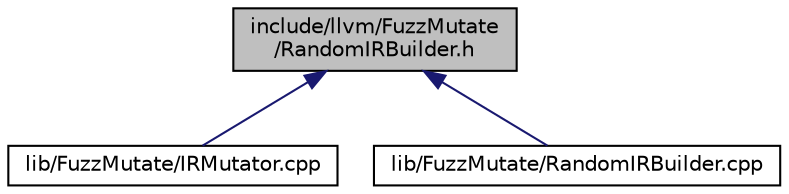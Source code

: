 digraph "include/llvm/FuzzMutate/RandomIRBuilder.h"
{
 // LATEX_PDF_SIZE
  bgcolor="transparent";
  edge [fontname="Helvetica",fontsize="10",labelfontname="Helvetica",labelfontsize="10"];
  node [fontname="Helvetica",fontsize="10",shape="box"];
  Node1 [label="include/llvm/FuzzMutate\l/RandomIRBuilder.h",height=0.2,width=0.4,color="black", fillcolor="grey75", style="filled", fontcolor="black",tooltip=" "];
  Node1 -> Node2 [dir="back",color="midnightblue",fontsize="10",style="solid",fontname="Helvetica"];
  Node2 [label="lib/FuzzMutate/IRMutator.cpp",height=0.2,width=0.4,color="black",URL="$IRMutator_8cpp.html",tooltip=" "];
  Node1 -> Node3 [dir="back",color="midnightblue",fontsize="10",style="solid",fontname="Helvetica"];
  Node3 [label="lib/FuzzMutate/RandomIRBuilder.cpp",height=0.2,width=0.4,color="black",URL="$RandomIRBuilder_8cpp.html",tooltip=" "];
}
